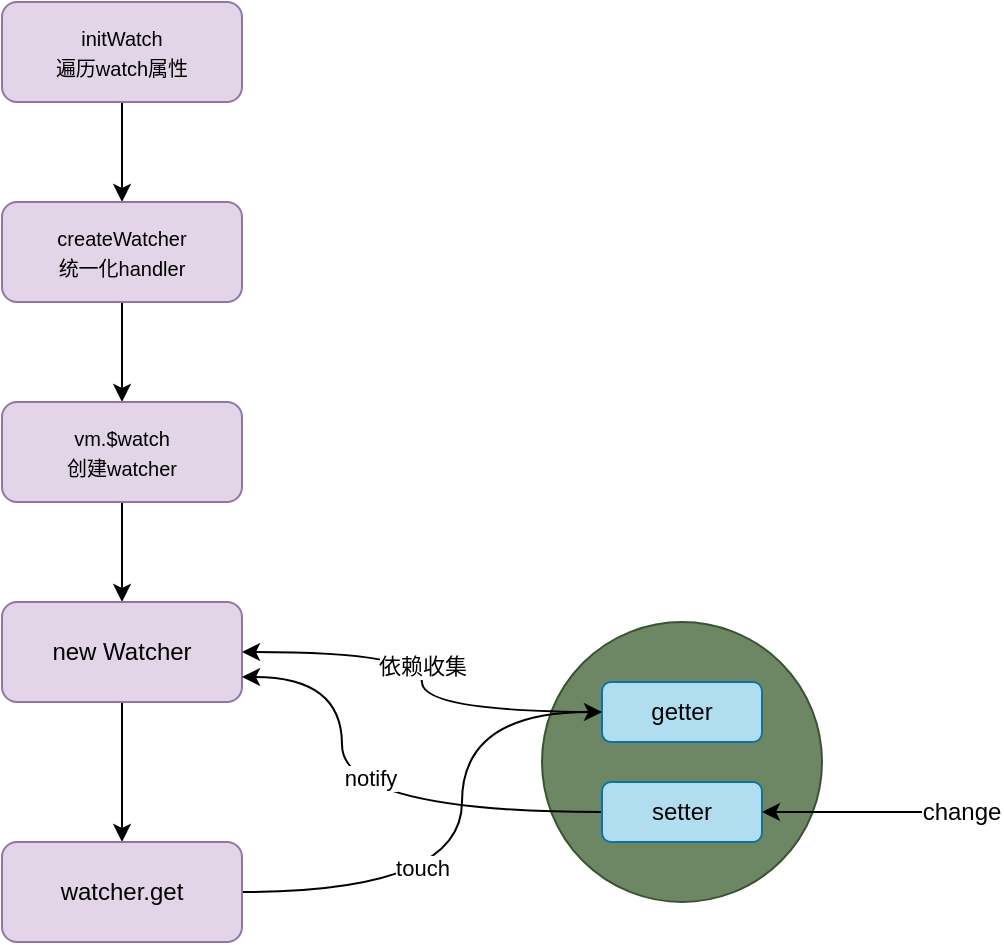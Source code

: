 <mxfile version="14.6.13" type="github">
  <diagram id="NzCfuX_RZMdadkxsgaAr" name="第 1 页">
    <mxGraphModel dx="1498" dy="802" grid="1" gridSize="10" guides="1" tooltips="1" connect="1" arrows="1" fold="1" page="1" pageScale="1" pageWidth="727" pageHeight="669" math="0" shadow="0">
      <root>
        <mxCell id="0" />
        <mxCell id="1" parent="0" />
        <mxCell id="Gfa4IYldXaqmQ8BugIRD-13" value="" style="ellipse;whiteSpace=wrap;html=1;aspect=fixed;fillColor=#6d8764;strokeColor=#3A5431;fontColor=#ffffff;" vertex="1" parent="1">
          <mxGeometry x="383" y="400" width="140" height="140" as="geometry" />
        </mxCell>
        <mxCell id="Gfa4IYldXaqmQ8BugIRD-4" style="edgeStyle=orthogonalEdgeStyle;rounded=0;orthogonalLoop=1;jettySize=auto;html=1;entryX=0.5;entryY=0;entryDx=0;entryDy=0;" edge="1" parent="1" source="Gfa4IYldXaqmQ8BugIRD-1" target="Gfa4IYldXaqmQ8BugIRD-2">
          <mxGeometry relative="1" as="geometry" />
        </mxCell>
        <mxCell id="Gfa4IYldXaqmQ8BugIRD-1" value="&lt;font size=&quot;1&quot;&gt;initWatch&lt;br&gt;遍历watch属性&lt;br&gt;&lt;/font&gt;" style="rounded=1;whiteSpace=wrap;html=1;fillColor=#e1d5e7;strokeColor=#9673a6;" vertex="1" parent="1">
          <mxGeometry x="113" y="90" width="120" height="50" as="geometry" />
        </mxCell>
        <mxCell id="Gfa4IYldXaqmQ8BugIRD-5" style="edgeStyle=orthogonalEdgeStyle;rounded=0;orthogonalLoop=1;jettySize=auto;html=1;entryX=0.5;entryY=0;entryDx=0;entryDy=0;" edge="1" parent="1" source="Gfa4IYldXaqmQ8BugIRD-2" target="Gfa4IYldXaqmQ8BugIRD-3">
          <mxGeometry relative="1" as="geometry" />
        </mxCell>
        <mxCell id="Gfa4IYldXaqmQ8BugIRD-2" value="&lt;font size=&quot;1&quot;&gt;createWatcher&lt;br&gt;统一化handler&lt;br&gt;&lt;/font&gt;" style="rounded=1;whiteSpace=wrap;html=1;fillColor=#e1d5e7;strokeColor=#9673a6;" vertex="1" parent="1">
          <mxGeometry x="113" y="190" width="120" height="50" as="geometry" />
        </mxCell>
        <mxCell id="Gfa4IYldXaqmQ8BugIRD-17" style="edgeStyle=orthogonalEdgeStyle;rounded=0;orthogonalLoop=1;jettySize=auto;html=1;entryX=0.5;entryY=0;entryDx=0;entryDy=0;" edge="1" parent="1" source="Gfa4IYldXaqmQ8BugIRD-3" target="Gfa4IYldXaqmQ8BugIRD-9">
          <mxGeometry relative="1" as="geometry" />
        </mxCell>
        <mxCell id="Gfa4IYldXaqmQ8BugIRD-3" value="&lt;font size=&quot;1&quot;&gt;vm.$watch&lt;br&gt;创建watcher&lt;br&gt;&lt;/font&gt;" style="rounded=1;whiteSpace=wrap;html=1;fillColor=#e1d5e7;strokeColor=#9673a6;" vertex="1" parent="1">
          <mxGeometry x="113" y="290" width="120" height="50" as="geometry" />
        </mxCell>
        <mxCell id="Gfa4IYldXaqmQ8BugIRD-11" style="edgeStyle=orthogonalEdgeStyle;rounded=0;orthogonalLoop=1;jettySize=auto;html=1;entryX=0.5;entryY=0;entryDx=0;entryDy=0;" edge="1" parent="1" source="Gfa4IYldXaqmQ8BugIRD-9" target="Gfa4IYldXaqmQ8BugIRD-10">
          <mxGeometry relative="1" as="geometry" />
        </mxCell>
        <mxCell id="Gfa4IYldXaqmQ8BugIRD-9" value="new Watcher" style="rounded=1;whiteSpace=wrap;html=1;fillColor=#e1d5e7;strokeColor=#9673a6;" vertex="1" parent="1">
          <mxGeometry x="113" y="390" width="120" height="50" as="geometry" />
        </mxCell>
        <mxCell id="Gfa4IYldXaqmQ8BugIRD-16" style="edgeStyle=orthogonalEdgeStyle;rounded=0;orthogonalLoop=1;jettySize=auto;html=1;entryX=0;entryY=0.5;entryDx=0;entryDy=0;curved=1;" edge="1" parent="1" source="Gfa4IYldXaqmQ8BugIRD-10" target="Gfa4IYldXaqmQ8BugIRD-14">
          <mxGeometry relative="1" as="geometry">
            <Array as="points">
              <mxPoint x="343" y="535" />
              <mxPoint x="343" y="445" />
            </Array>
          </mxGeometry>
        </mxCell>
        <mxCell id="Gfa4IYldXaqmQ8BugIRD-21" value="touch" style="edgeLabel;html=1;align=center;verticalAlign=middle;resizable=0;points=[];" vertex="1" connectable="0" parent="Gfa4IYldXaqmQ8BugIRD-16">
          <mxGeometry x="-0.096" y="-1" relative="1" as="geometry">
            <mxPoint x="-21" as="offset" />
          </mxGeometry>
        </mxCell>
        <mxCell id="Gfa4IYldXaqmQ8BugIRD-10" value="watcher.get" style="rounded=1;whiteSpace=wrap;html=1;fillColor=#e1d5e7;strokeColor=#9673a6;" vertex="1" parent="1">
          <mxGeometry x="113" y="510" width="120" height="50" as="geometry" />
        </mxCell>
        <mxCell id="Gfa4IYldXaqmQ8BugIRD-18" style="edgeStyle=orthogonalEdgeStyle;rounded=0;orthogonalLoop=1;jettySize=auto;html=1;entryX=1;entryY=0.5;entryDx=0;entryDy=0;curved=1;" edge="1" parent="1" source="Gfa4IYldXaqmQ8BugIRD-14" target="Gfa4IYldXaqmQ8BugIRD-9">
          <mxGeometry relative="1" as="geometry" />
        </mxCell>
        <mxCell id="Gfa4IYldXaqmQ8BugIRD-19" value="依赖收集" style="edgeLabel;html=1;align=center;verticalAlign=middle;resizable=0;points=[];" vertex="1" connectable="0" parent="Gfa4IYldXaqmQ8BugIRD-18">
          <mxGeometry x="0.083" relative="1" as="geometry">
            <mxPoint as="offset" />
          </mxGeometry>
        </mxCell>
        <mxCell id="Gfa4IYldXaqmQ8BugIRD-14" value="getter" style="rounded=1;whiteSpace=wrap;html=1;fillColor=#b1ddf0;strokeColor=#10739e;" vertex="1" parent="1">
          <mxGeometry x="413" y="430" width="80" height="30" as="geometry" />
        </mxCell>
        <mxCell id="Gfa4IYldXaqmQ8BugIRD-26" style="edgeStyle=orthogonalEdgeStyle;curved=1;rounded=0;orthogonalLoop=1;jettySize=auto;html=1;entryX=1;entryY=0.75;entryDx=0;entryDy=0;" edge="1" parent="1" source="Gfa4IYldXaqmQ8BugIRD-15" target="Gfa4IYldXaqmQ8BugIRD-9">
          <mxGeometry relative="1" as="geometry">
            <Array as="points">
              <mxPoint x="283" y="495" />
              <mxPoint x="283" y="428" />
            </Array>
          </mxGeometry>
        </mxCell>
        <mxCell id="Gfa4IYldXaqmQ8BugIRD-28" value="notify" style="edgeLabel;html=1;align=center;verticalAlign=middle;resizable=0;points=[];" vertex="1" connectable="0" parent="Gfa4IYldXaqmQ8BugIRD-26">
          <mxGeometry x="0.192" y="-14" relative="1" as="geometry">
            <mxPoint as="offset" />
          </mxGeometry>
        </mxCell>
        <mxCell id="Gfa4IYldXaqmQ8BugIRD-15" value="setter" style="rounded=1;whiteSpace=wrap;html=1;fillColor=#b1ddf0;strokeColor=#10739e;" vertex="1" parent="1">
          <mxGeometry x="413" y="480" width="80" height="30" as="geometry" />
        </mxCell>
        <mxCell id="Gfa4IYldXaqmQ8BugIRD-23" style="edgeStyle=orthogonalEdgeStyle;curved=1;rounded=0;orthogonalLoop=1;jettySize=auto;html=1;entryX=1;entryY=0.5;entryDx=0;entryDy=0;" edge="1" parent="1" source="Gfa4IYldXaqmQ8BugIRD-22" target="Gfa4IYldXaqmQ8BugIRD-15">
          <mxGeometry relative="1" as="geometry" />
        </mxCell>
        <mxCell id="Gfa4IYldXaqmQ8BugIRD-22" value="change" style="text;html=1;strokeColor=none;fillColor=none;align=center;verticalAlign=middle;whiteSpace=wrap;rounded=0;" vertex="1" parent="1">
          <mxGeometry x="573" y="485" width="40" height="20" as="geometry" />
        </mxCell>
      </root>
    </mxGraphModel>
  </diagram>
</mxfile>
